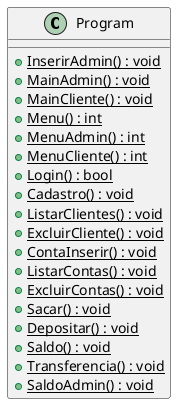 @startuml
class Program {
    + {static} InserirAdmin() : void
    + {static} MainAdmin() : void
    + {static} MainCliente() : void
    + {static} Menu() : int
    + {static} MenuAdmin() : int
    + {static} MenuCliente() : int
    + {static} Login() : bool
    + {static} Cadastro() : void
    + {static} ListarClientes() : void
    + {static} ExcluirCliente() : void
    + {static} ContaInserir() : void
    + {static} ListarContas() : void
    + {static} ExcluirContas() : void
    + {static} Sacar() : void
    + {static} Depositar() : void
    + {static} Saldo() : void
    + {static} Transferencia() : void
    + {static} SaldoAdmin() : void
}
@enduml

